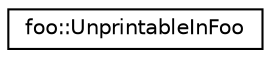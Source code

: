 digraph "Graphical Class Hierarchy"
{
  edge [fontname="Helvetica",fontsize="10",labelfontname="Helvetica",labelfontsize="10"];
  node [fontname="Helvetica",fontsize="10",shape=record];
  rankdir="LR";
  Node1 [label="foo::UnprintableInFoo",height=0.2,width=0.4,color="black", fillcolor="white", style="filled",URL="$classfoo_1_1_unprintable_in_foo.html"];
}
